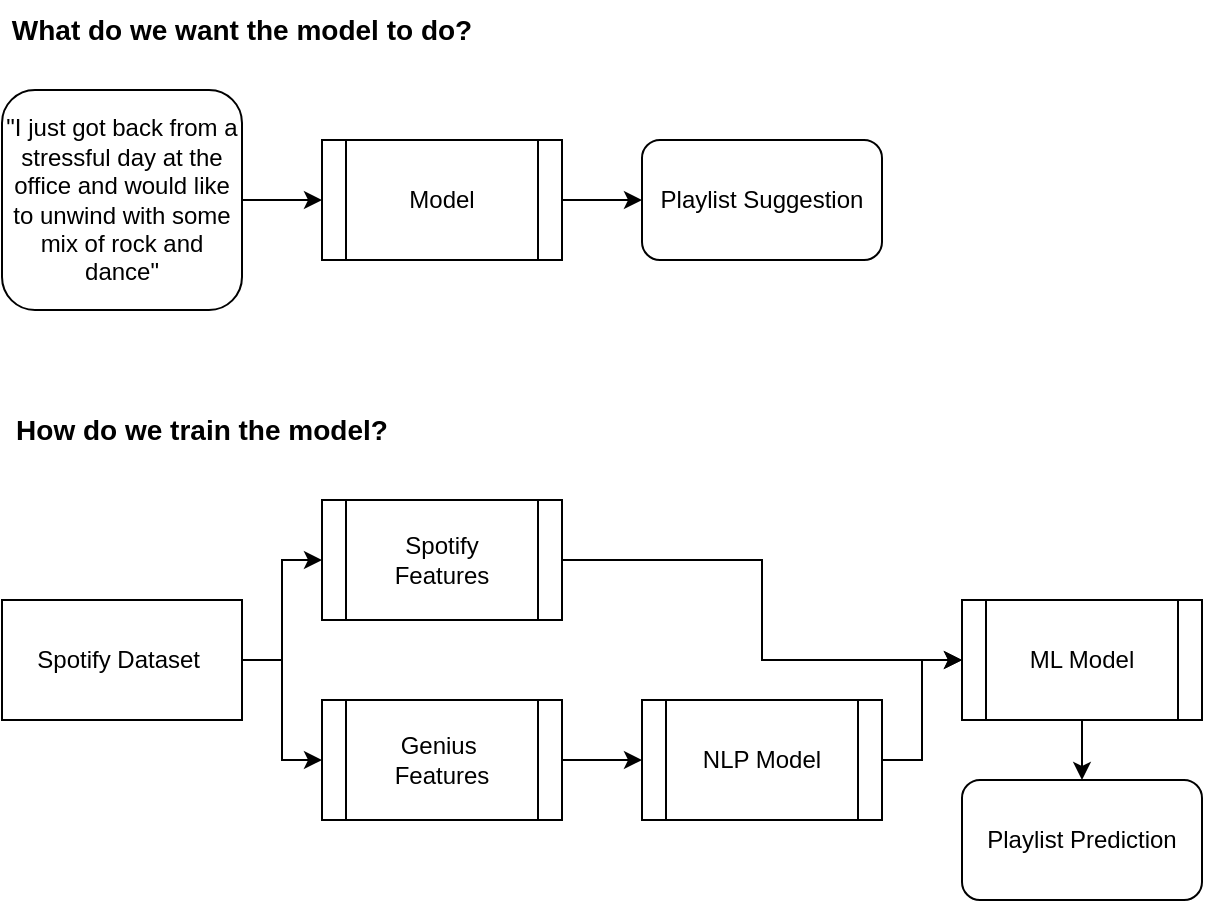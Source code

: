 <mxfile version="20.5.3" type="device"><diagram id="aTqeyiZjlbJyzU_8oRNO" name="Page-1"><mxGraphModel dx="1298" dy="866" grid="1" gridSize="10" guides="1" tooltips="1" connect="1" arrows="1" fold="1" page="1" pageScale="1" pageWidth="827" pageHeight="1169" math="0" shadow="0"><root><mxCell id="0"/><mxCell id="1" parent="0"/><mxCell id="ysyi2Jkzq72GneAtfpGJ-4" value="" style="edgeStyle=orthogonalEdgeStyle;rounded=0;orthogonalLoop=1;jettySize=auto;html=1;" edge="1" parent="1" source="ysyi2Jkzq72GneAtfpGJ-1" target="ysyi2Jkzq72GneAtfpGJ-2"><mxGeometry relative="1" as="geometry"/></mxCell><mxCell id="ysyi2Jkzq72GneAtfpGJ-1" value="&quot;I just got back from a stressful day at the office and would like to unwind with some mix of rock and dance&quot;" style="rounded=1;whiteSpace=wrap;html=1;" vertex="1" parent="1"><mxGeometry x="120" y="85" width="120" height="110" as="geometry"/></mxCell><mxCell id="ysyi2Jkzq72GneAtfpGJ-5" value="" style="edgeStyle=orthogonalEdgeStyle;rounded=0;orthogonalLoop=1;jettySize=auto;html=1;" edge="1" parent="1" source="ysyi2Jkzq72GneAtfpGJ-2" target="ysyi2Jkzq72GneAtfpGJ-3"><mxGeometry relative="1" as="geometry"/></mxCell><mxCell id="ysyi2Jkzq72GneAtfpGJ-2" value="Model" style="shape=process;whiteSpace=wrap;html=1;backgroundOutline=1;" vertex="1" parent="1"><mxGeometry x="280" y="110" width="120" height="60" as="geometry"/></mxCell><mxCell id="ysyi2Jkzq72GneAtfpGJ-3" value="Playlist Suggestion" style="rounded=1;whiteSpace=wrap;html=1;" vertex="1" parent="1"><mxGeometry x="440" y="110" width="120" height="60" as="geometry"/></mxCell><mxCell id="ysyi2Jkzq72GneAtfpGJ-10" value="" style="edgeStyle=orthogonalEdgeStyle;rounded=0;orthogonalLoop=1;jettySize=auto;html=1;" edge="1" parent="1" source="ysyi2Jkzq72GneAtfpGJ-6" target="ysyi2Jkzq72GneAtfpGJ-8"><mxGeometry relative="1" as="geometry"><Array as="points"><mxPoint x="260" y="370"/><mxPoint x="260" y="420"/></Array></mxGeometry></mxCell><mxCell id="ysyi2Jkzq72GneAtfpGJ-12" style="edgeStyle=orthogonalEdgeStyle;rounded=0;orthogonalLoop=1;jettySize=auto;html=1;exitX=1;exitY=0.5;exitDx=0;exitDy=0;entryX=0;entryY=0.5;entryDx=0;entryDy=0;" edge="1" parent="1" source="ysyi2Jkzq72GneAtfpGJ-6" target="ysyi2Jkzq72GneAtfpGJ-7"><mxGeometry relative="1" as="geometry"/></mxCell><mxCell id="ysyi2Jkzq72GneAtfpGJ-6" value="Spotify Dataset&amp;nbsp;" style="rounded=0;whiteSpace=wrap;html=1;" vertex="1" parent="1"><mxGeometry x="120" y="340" width="120" height="60" as="geometry"/></mxCell><mxCell id="ysyi2Jkzq72GneAtfpGJ-18" style="edgeStyle=orthogonalEdgeStyle;rounded=0;orthogonalLoop=1;jettySize=auto;html=1;exitX=1;exitY=0.5;exitDx=0;exitDy=0;entryX=0;entryY=0.5;entryDx=0;entryDy=0;" edge="1" parent="1" source="ysyi2Jkzq72GneAtfpGJ-7" target="ysyi2Jkzq72GneAtfpGJ-17"><mxGeometry relative="1" as="geometry"/></mxCell><mxCell id="ysyi2Jkzq72GneAtfpGJ-7" value="Spotify &lt;br&gt;Features" style="shape=process;whiteSpace=wrap;html=1;backgroundOutline=1;" vertex="1" parent="1"><mxGeometry x="280" y="290" width="120" height="60" as="geometry"/></mxCell><mxCell id="ysyi2Jkzq72GneAtfpGJ-19" value="" style="edgeStyle=orthogonalEdgeStyle;rounded=0;orthogonalLoop=1;jettySize=auto;html=1;" edge="1" parent="1" source="ysyi2Jkzq72GneAtfpGJ-8" target="ysyi2Jkzq72GneAtfpGJ-14"><mxGeometry relative="1" as="geometry"/></mxCell><mxCell id="ysyi2Jkzq72GneAtfpGJ-8" value="Genius&amp;nbsp;&lt;br&gt;Features" style="shape=process;whiteSpace=wrap;html=1;backgroundOutline=1;" vertex="1" parent="1"><mxGeometry x="280" y="390" width="120" height="60" as="geometry"/></mxCell><mxCell id="ysyi2Jkzq72GneAtfpGJ-9" value="Playlist Prediction" style="rounded=1;whiteSpace=wrap;html=1;" vertex="1" parent="1"><mxGeometry x="600" y="430" width="120" height="60" as="geometry"/></mxCell><mxCell id="ysyi2Jkzq72GneAtfpGJ-20" value="" style="edgeStyle=orthogonalEdgeStyle;rounded=0;orthogonalLoop=1;jettySize=auto;html=1;" edge="1" parent="1" source="ysyi2Jkzq72GneAtfpGJ-14" target="ysyi2Jkzq72GneAtfpGJ-17"><mxGeometry relative="1" as="geometry"/></mxCell><mxCell id="ysyi2Jkzq72GneAtfpGJ-14" value="NLP Model" style="shape=process;whiteSpace=wrap;html=1;backgroundOutline=1;" vertex="1" parent="1"><mxGeometry x="440" y="390" width="120" height="60" as="geometry"/></mxCell><mxCell id="ysyi2Jkzq72GneAtfpGJ-21" value="" style="edgeStyle=orthogonalEdgeStyle;rounded=0;orthogonalLoop=1;jettySize=auto;html=1;" edge="1" parent="1" source="ysyi2Jkzq72GneAtfpGJ-17" target="ysyi2Jkzq72GneAtfpGJ-9"><mxGeometry relative="1" as="geometry"/></mxCell><mxCell id="ysyi2Jkzq72GneAtfpGJ-17" value="ML Model" style="shape=process;whiteSpace=wrap;html=1;backgroundOutline=1;" vertex="1" parent="1"><mxGeometry x="600" y="340" width="120" height="60" as="geometry"/></mxCell><mxCell id="ysyi2Jkzq72GneAtfpGJ-22" value="&lt;b&gt;&lt;font style=&quot;font-size: 14px;&quot;&gt;What do we want the model to do?&lt;/font&gt;&lt;/b&gt;" style="text;html=1;strokeColor=none;fillColor=none;align=center;verticalAlign=middle;whiteSpace=wrap;rounded=0;" vertex="1" parent="1"><mxGeometry x="120" y="40" width="240" height="30" as="geometry"/></mxCell><mxCell id="ysyi2Jkzq72GneAtfpGJ-23" value="&lt;b&gt;&lt;font style=&quot;font-size: 14px;&quot;&gt;How do we train the model?&lt;/font&gt;&lt;/b&gt;" style="text;html=1;strokeColor=none;fillColor=none;align=center;verticalAlign=middle;whiteSpace=wrap;rounded=0;" vertex="1" parent="1"><mxGeometry x="120" y="240" width="200" height="30" as="geometry"/></mxCell></root></mxGraphModel></diagram></mxfile>